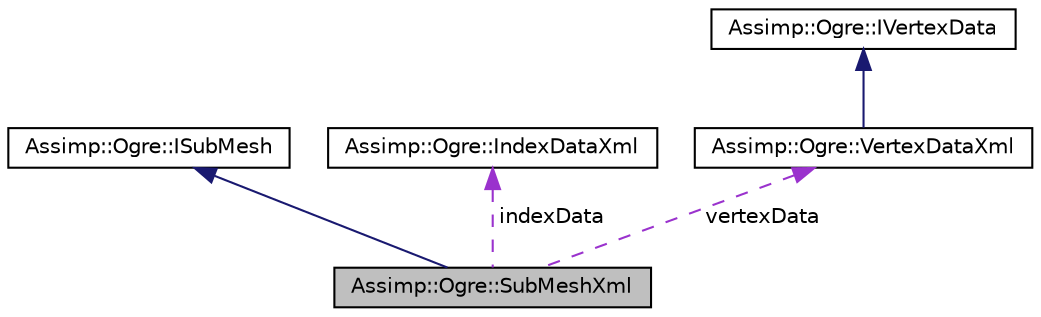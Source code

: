 digraph "Assimp::Ogre::SubMeshXml"
{
  edge [fontname="Helvetica",fontsize="10",labelfontname="Helvetica",labelfontsize="10"];
  node [fontname="Helvetica",fontsize="10",shape=record];
  Node1 [label="Assimp::Ogre::SubMeshXml",height=0.2,width=0.4,color="black", fillcolor="grey75", style="filled", fontcolor="black"];
  Node2 -> Node1 [dir="back",color="midnightblue",fontsize="10",style="solid",fontname="Helvetica"];
  Node2 [label="Assimp::Ogre::ISubMesh",height=0.2,width=0.4,color="black", fillcolor="white", style="filled",URL="$class_assimp_1_1_ogre_1_1_i_sub_mesh.html",tooltip="Ogre Sub Mesh interface, inherited by the binary and XML implementations. "];
  Node3 -> Node1 [dir="back",color="darkorchid3",fontsize="10",style="dashed",label=" indexData" ,fontname="Helvetica"];
  Node3 [label="Assimp::Ogre::IndexDataXml",height=0.2,width=0.4,color="black", fillcolor="white", style="filled",URL="$class_assimp_1_1_ogre_1_1_index_data_xml.html",tooltip="Ogre XML Index Data. "];
  Node4 -> Node1 [dir="back",color="darkorchid3",fontsize="10",style="dashed",label=" vertexData" ,fontname="Helvetica"];
  Node4 [label="Assimp::Ogre::VertexDataXml",height=0.2,width=0.4,color="black", fillcolor="white", style="filled",URL="$class_assimp_1_1_ogre_1_1_vertex_data_xml.html",tooltip="Ogre XML Vertex Data. "];
  Node5 -> Node4 [dir="back",color="midnightblue",fontsize="10",style="solid",fontname="Helvetica"];
  Node5 [label="Assimp::Ogre::IVertexData",height=0.2,width=0.4,color="black", fillcolor="white", style="filled",URL="$class_assimp_1_1_ogre_1_1_i_vertex_data.html"];
}
